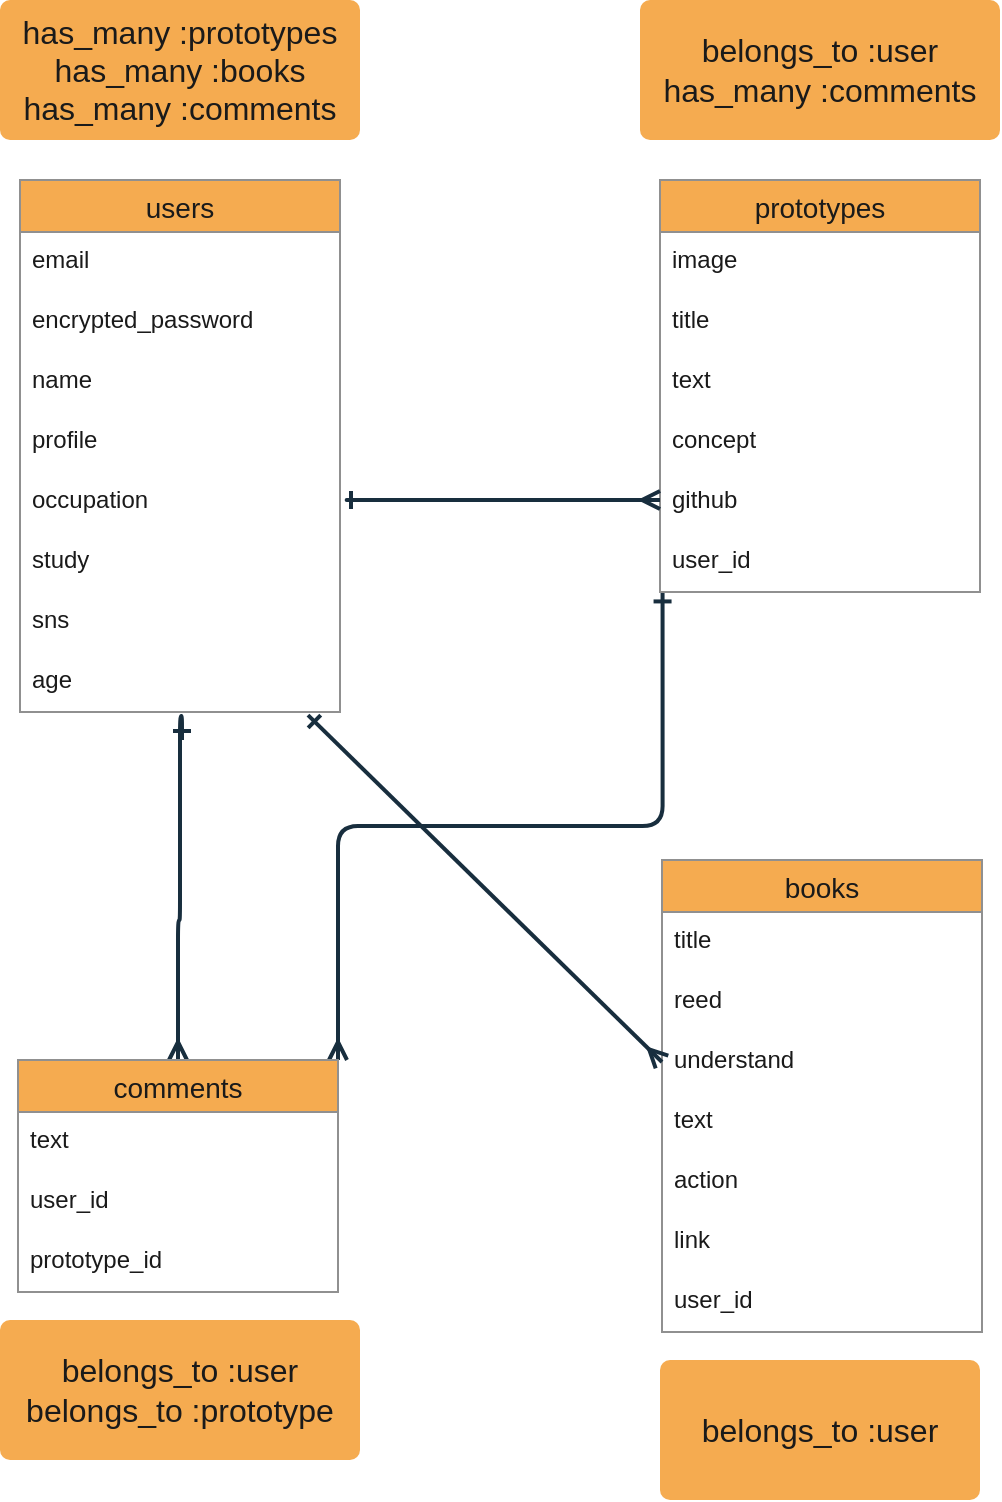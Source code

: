 <mxfile version="13.10.0" type="embed">
    <diagram id="5CM4mjdwx_G-iHHwb2DK" name="ページ1">
        <mxGraphModel dx="951" dy="2005" grid="0" gridSize="10" guides="1" tooltips="1" connect="1" arrows="1" fold="1" page="0" pageScale="1" pageWidth="827" pageHeight="1169" background="#FFFFFF" math="0" shadow="0">
            <root>
                <mxCell id="0"/>
                <mxCell id="1" parent="0"/>
                <mxCell id="50" style="edgeStyle=orthogonalEdgeStyle;rounded=0;orthogonalLoop=1;jettySize=auto;html=1;exitX=0.5;exitY=0;exitDx=0;exitDy=0;labelBackgroundColor=#EEEEEE;strokeColor=#182E3E;fontColor=#1A1A1A;" parent="1" source="38" edge="1">
                    <mxGeometry relative="1" as="geometry">
                        <mxPoint x="130" y="-820" as="targetPoint"/>
                    </mxGeometry>
                </mxCell>
                <mxCell id="81" style="edgeStyle=orthogonalEdgeStyle;curved=0;rounded=1;sketch=0;orthogonalLoop=1;jettySize=auto;html=1;exitX=0.5;exitY=0;exitDx=0;exitDy=0;startArrow=ERmany;startFill=0;endArrow=ERone;endFill=0;strokeWidth=2;fontSize=20;labelBackgroundColor=#EEEEEE;strokeColor=#182E3E;fontColor=#1A1A1A;" parent="1" source="42" edge="1">
                    <mxGeometry relative="1" as="geometry">
                        <mxPoint x="161" y="-560" as="targetPoint"/>
                        <Array as="points">
                            <mxPoint x="159" y="-470"/>
                            <mxPoint x="160" y="-470"/>
                            <mxPoint x="160" y="-572"/>
                        </Array>
                    </mxGeometry>
                </mxCell>
                <mxCell id="83" style="edgeStyle=orthogonalEdgeStyle;curved=0;rounded=1;sketch=0;orthogonalLoop=1;jettySize=auto;html=1;exitX=1;exitY=0;exitDx=0;exitDy=0;entryX=0.008;entryY=1.007;entryDx=0;entryDy=0;entryPerimeter=0;startArrow=ERmany;startFill=0;endArrow=ERone;endFill=0;strokeWidth=2;fontSize=20;labelBackgroundColor=#EEEEEE;strokeColor=#182E3E;fontColor=#1A1A1A;" parent="1" source="42" target="78" edge="1">
                    <mxGeometry relative="1" as="geometry"/>
                </mxCell>
                <mxCell id="42" value="comments" style="swimlane;fontStyle=0;childLayout=stackLayout;horizontal=1;startSize=26;horizontalStack=0;resizeParent=1;resizeParentMax=0;resizeLast=0;collapsible=1;marginBottom=0;align=center;fontSize=14;fillColor=#F5AB50;strokeColor=#909090;fontColor=#1A1A1A;" parent="1" vertex="1">
                    <mxGeometry x="79" y="-400" width="160" height="116" as="geometry"/>
                </mxCell>
                <mxCell id="45" value="text" style="text;strokeColor=none;fillColor=none;spacingLeft=4;spacingRight=4;overflow=hidden;rotatable=0;points=[[0,0.5],[1,0.5]];portConstraint=eastwest;fontSize=12;fontColor=#1A1A1A;" parent="42" vertex="1">
                    <mxGeometry y="26" width="160" height="30" as="geometry"/>
                </mxCell>
                <mxCell id="79" value="user_id" style="text;strokeColor=none;fillColor=none;spacingLeft=4;spacingRight=4;overflow=hidden;rotatable=0;points=[[0,0.5],[1,0.5]];portConstraint=eastwest;fontSize=12;fontColor=#1A1A1A;" parent="42" vertex="1">
                    <mxGeometry y="56" width="160" height="30" as="geometry"/>
                </mxCell>
                <mxCell id="99" value="prototype_id" style="text;strokeColor=none;fillColor=none;spacingLeft=4;spacingRight=4;overflow=hidden;rotatable=0;points=[[0,0.5],[1,0.5]];portConstraint=eastwest;fontSize=12;fontColor=#1A1A1A;" parent="42" vertex="1">
                    <mxGeometry y="86" width="160" height="30" as="geometry"/>
                </mxCell>
                <mxCell id="38" value="users" style="swimlane;fontStyle=0;childLayout=stackLayout;horizontal=1;startSize=26;horizontalStack=0;resizeParent=1;resizeParentMax=0;resizeLast=0;collapsible=1;marginBottom=0;align=center;fontSize=14;fillColor=#F5AB50;strokeColor=#909090;fontColor=#1A1A1A;" parent="1" vertex="1">
                    <mxGeometry x="80" y="-840" width="160" height="266" as="geometry"/>
                </mxCell>
                <mxCell id="40" value="email " style="text;strokeColor=none;fillColor=none;spacingLeft=4;spacingRight=4;overflow=hidden;rotatable=0;points=[[0,0.5],[1,0.5]];portConstraint=eastwest;fontSize=12;fontColor=#1A1A1A;" parent="38" vertex="1">
                    <mxGeometry y="26" width="160" height="30" as="geometry"/>
                </mxCell>
                <mxCell id="41" value="encrypted_password &#10;&#10;" style="text;strokeColor=none;fillColor=none;spacingLeft=4;spacingRight=4;overflow=hidden;rotatable=0;points=[[0,0.5],[1,0.5]];portConstraint=eastwest;fontSize=12;fontColor=#1A1A1A;" parent="38" vertex="1">
                    <mxGeometry y="56" width="160" height="30" as="geometry"/>
                </mxCell>
                <mxCell id="57" value="name" style="text;strokeColor=none;fillColor=none;spacingLeft=4;spacingRight=4;overflow=hidden;rotatable=0;points=[[0,0.5],[1,0.5]];portConstraint=eastwest;fontSize=12;fontColor=#1A1A1A;" parent="38" vertex="1">
                    <mxGeometry y="86" width="160" height="30" as="geometry"/>
                </mxCell>
                <mxCell id="58" value="profile" style="text;strokeColor=none;fillColor=none;spacingLeft=4;spacingRight=4;overflow=hidden;rotatable=0;points=[[0,0.5],[1,0.5]];portConstraint=eastwest;fontSize=12;fontColor=#1A1A1A;" parent="38" vertex="1">
                    <mxGeometry y="116" width="160" height="30" as="geometry"/>
                </mxCell>
                <mxCell id="59" value="occupation" style="text;strokeColor=none;fillColor=none;spacingLeft=4;spacingRight=4;overflow=hidden;rotatable=0;points=[[0,0.5],[1,0.5]];portConstraint=eastwest;fontSize=12;fontColor=#1A1A1A;" parent="38" vertex="1">
                    <mxGeometry y="146" width="160" height="30" as="geometry"/>
                </mxCell>
                <mxCell id="60" value="study" style="text;strokeColor=none;fillColor=none;spacingLeft=4;spacingRight=4;overflow=hidden;rotatable=0;points=[[0,0.5],[1,0.5]];portConstraint=eastwest;fontSize=12;fontColor=#1A1A1A;" parent="38" vertex="1">
                    <mxGeometry y="176" width="160" height="30" as="geometry"/>
                </mxCell>
                <mxCell id="94" value="sns" style="text;strokeColor=none;fillColor=none;spacingLeft=4;spacingRight=4;overflow=hidden;rotatable=0;points=[[0,0.5],[1,0.5]];portConstraint=eastwest;fontSize=12;fontColor=#1A1A1A;" parent="38" vertex="1">
                    <mxGeometry y="206" width="160" height="30" as="geometry"/>
                </mxCell>
                <mxCell id="95" value="age" style="text;strokeColor=none;fillColor=none;spacingLeft=4;spacingRight=4;overflow=hidden;rotatable=0;points=[[0,0.5],[1,0.5]];portConstraint=eastwest;fontSize=12;fontColor=#1A1A1A;" parent="38" vertex="1">
                    <mxGeometry y="236" width="160" height="30" as="geometry"/>
                </mxCell>
                <mxCell id="46" value="prototypes" style="swimlane;fontStyle=0;childLayout=stackLayout;horizontal=1;startSize=26;horizontalStack=0;resizeParent=1;resizeParentMax=0;resizeLast=0;collapsible=1;marginBottom=0;align=center;fontSize=14;fillColor=#F5AB50;strokeColor=#909090;fontColor=#1A1A1A;" parent="1" vertex="1">
                    <mxGeometry x="400" y="-840" width="160" height="206" as="geometry"/>
                </mxCell>
                <mxCell id="47" value="image  " style="text;strokeColor=none;fillColor=none;spacingLeft=4;spacingRight=4;overflow=hidden;rotatable=0;points=[[0,0.5],[1,0.5]];portConstraint=eastwest;fontSize=12;fontColor=#1A1A1A;" parent="46" vertex="1">
                    <mxGeometry y="26" width="160" height="30" as="geometry"/>
                </mxCell>
                <mxCell id="48" value="title" style="text;strokeColor=none;fillColor=none;spacingLeft=4;spacingRight=4;overflow=hidden;rotatable=0;points=[[0,0.5],[1,0.5]];portConstraint=eastwest;fontSize=12;fontColor=#1A1A1A;" parent="46" vertex="1">
                    <mxGeometry y="56" width="160" height="30" as="geometry"/>
                </mxCell>
                <mxCell id="93" value="text" style="text;strokeColor=none;fillColor=none;spacingLeft=4;spacingRight=4;overflow=hidden;rotatable=0;points=[[0,0.5],[1,0.5]];portConstraint=eastwest;fontSize=12;fontColor=#1A1A1A;" parent="46" vertex="1">
                    <mxGeometry y="86" width="160" height="30" as="geometry"/>
                </mxCell>
                <mxCell id="97" value="concept" style="text;strokeColor=none;fillColor=none;spacingLeft=4;spacingRight=4;overflow=hidden;rotatable=0;points=[[0,0.5],[1,0.5]];portConstraint=eastwest;fontSize=12;fontColor=#1A1A1A;" parent="46" vertex="1">
                    <mxGeometry y="116" width="160" height="30" as="geometry"/>
                </mxCell>
                <mxCell id="98" value="github" style="text;strokeColor=none;fillColor=none;spacingLeft=4;spacingRight=4;overflow=hidden;rotatable=0;points=[[0,0.5],[1,0.5]];portConstraint=eastwest;fontSize=12;fontColor=#1A1A1A;" parent="46" vertex="1">
                    <mxGeometry y="146" width="160" height="30" as="geometry"/>
                </mxCell>
                <mxCell id="78" value="user_id" style="text;strokeColor=none;fillColor=none;spacingLeft=4;spacingRight=4;overflow=hidden;rotatable=0;points=[[0,0.5],[1,0.5]];portConstraint=eastwest;fontSize=12;fontColor=#1A1A1A;" parent="46" vertex="1">
                    <mxGeometry y="176" width="160" height="30" as="geometry"/>
                </mxCell>
                <mxCell id="51" value="books" style="swimlane;fontStyle=0;childLayout=stackLayout;horizontal=1;startSize=26;horizontalStack=0;resizeParent=1;resizeParentMax=0;resizeLast=0;collapsible=1;marginBottom=0;align=center;fontSize=14;fillColor=#F5AB50;strokeColor=#909090;fontColor=#1A1A1A;" parent="1" vertex="1">
                    <mxGeometry x="401" y="-500" width="160" height="236" as="geometry"/>
                </mxCell>
                <mxCell id="52" value="title" style="text;strokeColor=none;fillColor=none;spacingLeft=4;spacingRight=4;overflow=hidden;rotatable=0;points=[[0,0.5],[1,0.5]];portConstraint=eastwest;fontSize=12;fontColor=#1A1A1A;" parent="51" vertex="1">
                    <mxGeometry y="26" width="160" height="30" as="geometry"/>
                </mxCell>
                <mxCell id="53" value="reed" style="text;strokeColor=none;fillColor=none;spacingLeft=4;spacingRight=4;overflow=hidden;rotatable=0;points=[[0,0.5],[1,0.5]];portConstraint=eastwest;fontSize=12;fontColor=#1A1A1A;" parent="51" vertex="1">
                    <mxGeometry y="56" width="160" height="30" as="geometry"/>
                </mxCell>
                <mxCell id="74" value="understand" style="text;strokeColor=none;fillColor=none;spacingLeft=4;spacingRight=4;overflow=hidden;rotatable=0;points=[[0,0.5],[1,0.5]];portConstraint=eastwest;fontSize=12;fontColor=#1A1A1A;" parent="51" vertex="1">
                    <mxGeometry y="86" width="160" height="30" as="geometry"/>
                </mxCell>
                <mxCell id="75" value="text" style="text;strokeColor=none;fillColor=none;spacingLeft=4;spacingRight=4;overflow=hidden;rotatable=0;points=[[0,0.5],[1,0.5]];portConstraint=eastwest;fontSize=12;fontColor=#1A1A1A;" parent="51" vertex="1">
                    <mxGeometry y="116" width="160" height="30" as="geometry"/>
                </mxCell>
                <mxCell id="76" value="action" style="text;strokeColor=none;fillColor=none;spacingLeft=4;spacingRight=4;overflow=hidden;rotatable=0;points=[[0,0.5],[1,0.5]];portConstraint=eastwest;fontSize=12;fontColor=#1A1A1A;" parent="51" vertex="1">
                    <mxGeometry y="146" width="160" height="30" as="geometry"/>
                </mxCell>
                <mxCell id="77" value="link" style="text;strokeColor=none;fillColor=none;spacingLeft=4;spacingRight=4;overflow=hidden;rotatable=0;points=[[0,0.5],[1,0.5]];portConstraint=eastwest;fontSize=12;fontColor=#1A1A1A;" parent="51" vertex="1">
                    <mxGeometry y="176" width="160" height="30" as="geometry"/>
                </mxCell>
                <mxCell id="91" value="user_id" style="text;strokeColor=none;fillColor=none;spacingLeft=4;spacingRight=4;overflow=hidden;rotatable=0;points=[[0,0.5],[1,0.5]];portConstraint=eastwest;fontSize=12;fontColor=#1A1A1A;" parent="51" vertex="1">
                    <mxGeometry y="206" width="160" height="30" as="geometry"/>
                </mxCell>
                <mxCell id="80" style="edgeStyle=orthogonalEdgeStyle;curved=0;rounded=1;sketch=0;orthogonalLoop=1;jettySize=auto;html=1;endArrow=ERmany;endFill=0;fontSize=20;strokeWidth=2;startArrow=ERone;startFill=0;labelBackgroundColor=#EEEEEE;strokeColor=#182E3E;fontColor=#1A1A1A;" parent="1" edge="1">
                    <mxGeometry relative="1" as="geometry">
                        <mxPoint x="250" y="-680" as="sourcePoint"/>
                        <mxPoint x="400" y="-680" as="targetPoint"/>
                        <Array as="points">
                            <mxPoint x="240" y="-680"/>
                        </Array>
                    </mxGeometry>
                </mxCell>
                <mxCell id="84" value="" style="endArrow=ERone;html=1;strokeWidth=2;fontSize=20;exitX=0;exitY=0.5;exitDx=0;exitDy=0;startArrow=ERmany;startFill=0;endFill=0;entryX=0.9;entryY=1.053;entryDx=0;entryDy=0;entryPerimeter=0;labelBackgroundColor=#EEEEEE;strokeColor=#182E3E;fontColor=#1A1A1A;" parent="1" source="74" target="95" edge="1">
                    <mxGeometry width="50" height="50" relative="1" as="geometry">
                        <mxPoint x="190" y="-260" as="sourcePoint"/>
                        <mxPoint x="240" y="-310" as="targetPoint"/>
                        <Array as="points"/>
                    </mxGeometry>
                </mxCell>
                <mxCell id="87" value="belongs_to :user&lt;br&gt;belongs_to :prototype" style="html=1;shadow=0;dashed=0;shape=mxgraph.bootstrap.rrect;rSize=5;strokeColor=none;strokeWidth=1;fillColor=#F5AB50;fontColor=#1A1A1A;whiteSpace=wrap;align=center;verticalAlign=middle;spacingLeft=0;fontStyle=0;fontSize=16;spacing=5;rounded=0;sketch=0;" parent="1" vertex="1">
                    <mxGeometry x="70" y="-270" width="180" height="70" as="geometry"/>
                </mxCell>
                <mxCell id="88" value="&lt;span&gt;belongs_to :user&lt;/span&gt;" style="html=1;shadow=0;dashed=0;shape=mxgraph.bootstrap.rrect;rSize=5;strokeColor=none;strokeWidth=1;fillColor=#F5AB50;fontColor=#1A1A1A;whiteSpace=wrap;align=center;verticalAlign=middle;spacingLeft=0;fontStyle=0;fontSize=16;spacing=5;rounded=0;sketch=0;" parent="1" vertex="1">
                    <mxGeometry x="400" y="-250" width="160" height="70" as="geometry"/>
                </mxCell>
                <mxCell id="89" value="has_many :prototypes&lt;br&gt;has_many :books&lt;br&gt;has_many :comments" style="html=1;shadow=0;dashed=0;shape=mxgraph.bootstrap.rrect;rSize=5;strokeColor=none;strokeWidth=1;fillColor=#F5AB50;fontColor=#1A1A1A;whiteSpace=wrap;align=center;verticalAlign=middle;spacingLeft=0;fontStyle=0;fontSize=16;spacing=5;rounded=0;sketch=0;" parent="1" vertex="1">
                    <mxGeometry x="70" y="-930" width="180" height="70" as="geometry"/>
                </mxCell>
                <mxCell id="90" value="belongs_to :user&lt;br&gt;has_many :comments" style="html=1;shadow=0;dashed=0;shape=mxgraph.bootstrap.rrect;rSize=5;strokeColor=none;strokeWidth=1;fillColor=#F5AB50;fontColor=#1A1A1A;whiteSpace=wrap;align=center;verticalAlign=middle;spacingLeft=0;fontStyle=0;fontSize=16;spacing=5;rounded=0;sketch=0;" parent="1" vertex="1">
                    <mxGeometry x="390" y="-930" width="180" height="70" as="geometry"/>
                </mxCell>
            </root>
        </mxGraphModel>
    </diagram>
</mxfile>